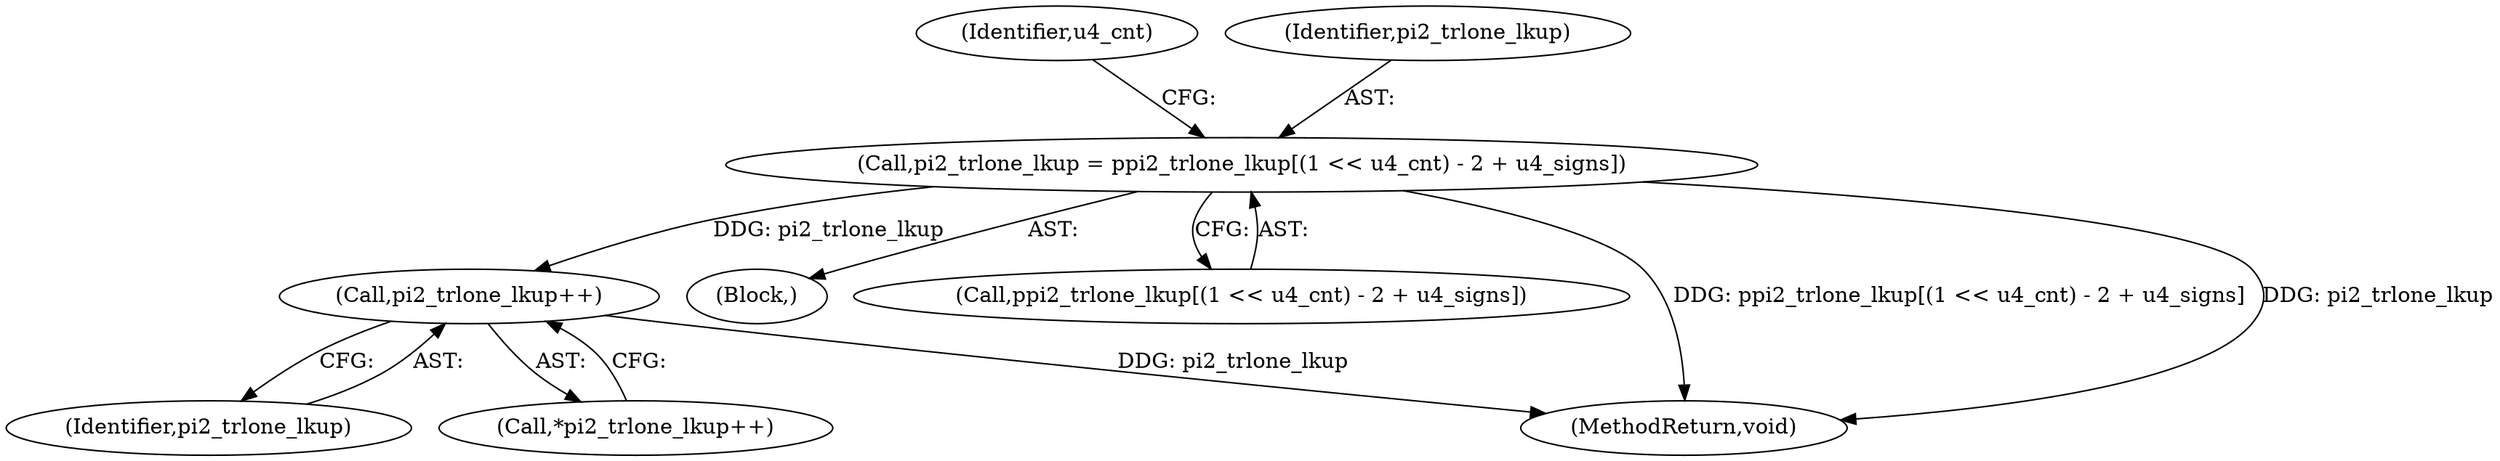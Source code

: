 digraph "0_Android_c57fc3703ae2e0d41b1f6580c50015937f2d23c1_1@array" {
"1000242" [label="(Call,pi2_trlone_lkup = ppi2_trlone_lkup[(1 << u4_cnt) - 2 + u4_signs])"];
"1000262" [label="(Call,pi2_trlone_lkup++)"];
"1000229" [label="(Block,)"];
"1000255" [label="(Identifier,u4_cnt)"];
"1000243" [label="(Identifier,pi2_trlone_lkup)"];
"1000244" [label="(Call,ppi2_trlone_lkup[(1 << u4_cnt) - 2 + u4_signs])"];
"1000263" [label="(Identifier,pi2_trlone_lkup)"];
"1000593" [label="(MethodReturn,void)"];
"1000261" [label="(Call,*pi2_trlone_lkup++)"];
"1000242" [label="(Call,pi2_trlone_lkup = ppi2_trlone_lkup[(1 << u4_cnt) - 2 + u4_signs])"];
"1000262" [label="(Call,pi2_trlone_lkup++)"];
"1000242" -> "1000229"  [label="AST: "];
"1000242" -> "1000244"  [label="CFG: "];
"1000243" -> "1000242"  [label="AST: "];
"1000244" -> "1000242"  [label="AST: "];
"1000255" -> "1000242"  [label="CFG: "];
"1000242" -> "1000593"  [label="DDG: ppi2_trlone_lkup[(1 << u4_cnt) - 2 + u4_signs]"];
"1000242" -> "1000593"  [label="DDG: pi2_trlone_lkup"];
"1000242" -> "1000262"  [label="DDG: pi2_trlone_lkup"];
"1000262" -> "1000261"  [label="AST: "];
"1000262" -> "1000263"  [label="CFG: "];
"1000263" -> "1000262"  [label="AST: "];
"1000261" -> "1000262"  [label="CFG: "];
"1000262" -> "1000593"  [label="DDG: pi2_trlone_lkup"];
}
